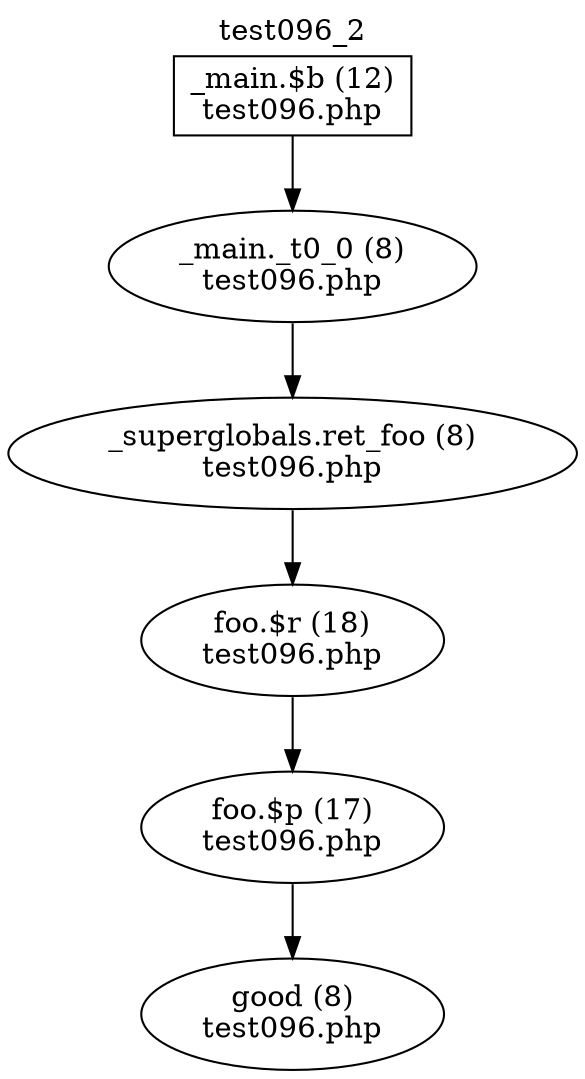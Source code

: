 digraph cfg {
  label="test096_2";
  labelloc=t;
  n1 [shape=box, label="_main.$b (12)\ntest096.php"];
  n2 [shape=ellipse, label="_main._t0_0 (8)\ntest096.php"];
  n3 [shape=ellipse, label="_superglobals.ret_foo (8)\ntest096.php"];
  n4 [shape=ellipse, label="foo.$r (18)\ntest096.php"];
  n5 [shape=ellipse, label="foo.$p (17)\ntest096.php"];
  n6 [shape=ellipse, label="good (8)\ntest096.php"];
  n1 -> n2;
  n2 -> n3;
  n3 -> n4;
  n4 -> n5;
  n5 -> n6;
}
